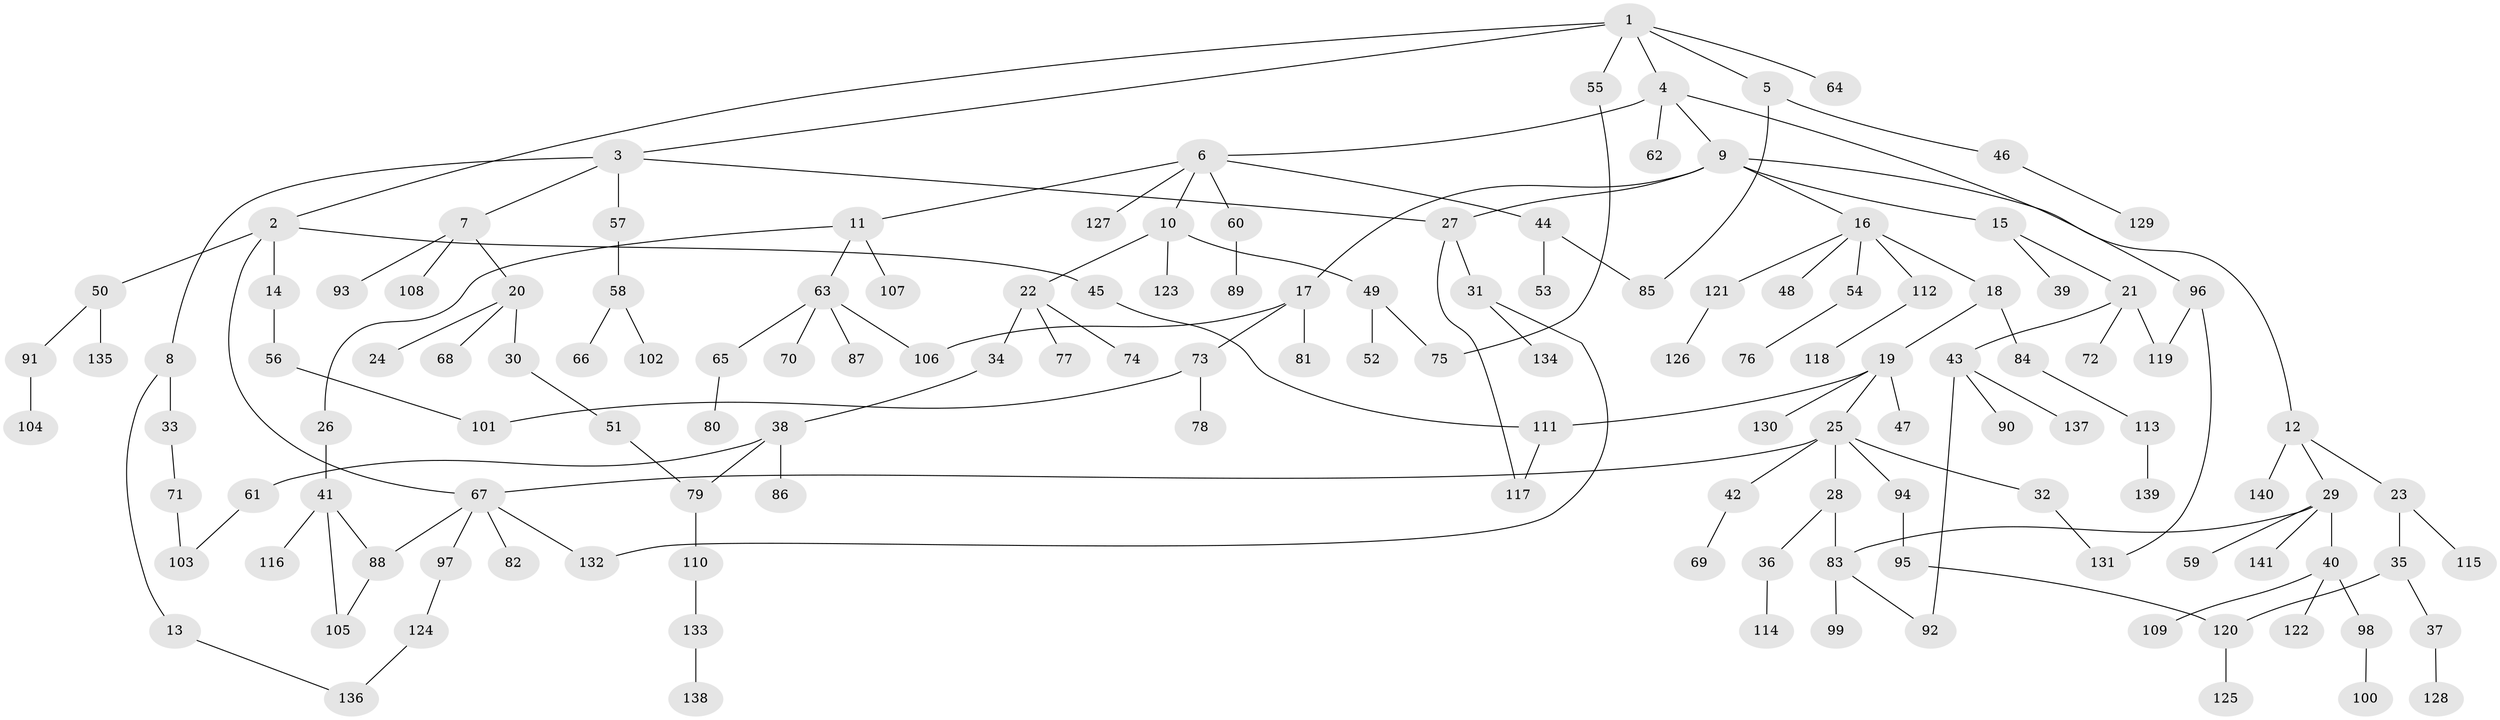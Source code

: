 // coarse degree distribution, {7: 0.019801980198019802, 5: 0.06930693069306931, 6: 0.06930693069306931, 3: 0.09900990099009901, 8: 0.009900990099009901, 2: 0.2376237623762376, 1: 0.46534653465346537, 4: 0.0297029702970297}
// Generated by graph-tools (version 1.1) at 2025/51/02/27/25 19:51:39]
// undirected, 141 vertices, 159 edges
graph export_dot {
graph [start="1"]
  node [color=gray90,style=filled];
  1;
  2;
  3;
  4;
  5;
  6;
  7;
  8;
  9;
  10;
  11;
  12;
  13;
  14;
  15;
  16;
  17;
  18;
  19;
  20;
  21;
  22;
  23;
  24;
  25;
  26;
  27;
  28;
  29;
  30;
  31;
  32;
  33;
  34;
  35;
  36;
  37;
  38;
  39;
  40;
  41;
  42;
  43;
  44;
  45;
  46;
  47;
  48;
  49;
  50;
  51;
  52;
  53;
  54;
  55;
  56;
  57;
  58;
  59;
  60;
  61;
  62;
  63;
  64;
  65;
  66;
  67;
  68;
  69;
  70;
  71;
  72;
  73;
  74;
  75;
  76;
  77;
  78;
  79;
  80;
  81;
  82;
  83;
  84;
  85;
  86;
  87;
  88;
  89;
  90;
  91;
  92;
  93;
  94;
  95;
  96;
  97;
  98;
  99;
  100;
  101;
  102;
  103;
  104;
  105;
  106;
  107;
  108;
  109;
  110;
  111;
  112;
  113;
  114;
  115;
  116;
  117;
  118;
  119;
  120;
  121;
  122;
  123;
  124;
  125;
  126;
  127;
  128;
  129;
  130;
  131;
  132;
  133;
  134;
  135;
  136;
  137;
  138;
  139;
  140;
  141;
  1 -- 2;
  1 -- 3;
  1 -- 4;
  1 -- 5;
  1 -- 55;
  1 -- 64;
  2 -- 14;
  2 -- 45;
  2 -- 50;
  2 -- 67;
  3 -- 7;
  3 -- 8;
  3 -- 57;
  3 -- 27;
  4 -- 6;
  4 -- 9;
  4 -- 62;
  4 -- 96;
  5 -- 46;
  5 -- 85;
  6 -- 10;
  6 -- 11;
  6 -- 44;
  6 -- 60;
  6 -- 127;
  7 -- 20;
  7 -- 93;
  7 -- 108;
  8 -- 13;
  8 -- 33;
  9 -- 12;
  9 -- 15;
  9 -- 16;
  9 -- 17;
  9 -- 27;
  10 -- 22;
  10 -- 49;
  10 -- 123;
  11 -- 26;
  11 -- 63;
  11 -- 107;
  12 -- 23;
  12 -- 29;
  12 -- 140;
  13 -- 136;
  14 -- 56;
  15 -- 21;
  15 -- 39;
  16 -- 18;
  16 -- 48;
  16 -- 54;
  16 -- 112;
  16 -- 121;
  17 -- 73;
  17 -- 81;
  17 -- 106;
  18 -- 19;
  18 -- 84;
  19 -- 25;
  19 -- 47;
  19 -- 130;
  19 -- 111;
  20 -- 24;
  20 -- 30;
  20 -- 68;
  21 -- 43;
  21 -- 72;
  21 -- 119;
  22 -- 34;
  22 -- 74;
  22 -- 77;
  23 -- 35;
  23 -- 115;
  25 -- 28;
  25 -- 32;
  25 -- 42;
  25 -- 94;
  25 -- 67;
  26 -- 41;
  27 -- 31;
  27 -- 117;
  28 -- 36;
  28 -- 83;
  29 -- 40;
  29 -- 59;
  29 -- 141;
  29 -- 83;
  30 -- 51;
  31 -- 132;
  31 -- 134;
  32 -- 131;
  33 -- 71;
  34 -- 38;
  35 -- 37;
  35 -- 120;
  36 -- 114;
  37 -- 128;
  38 -- 61;
  38 -- 86;
  38 -- 79;
  40 -- 98;
  40 -- 109;
  40 -- 122;
  41 -- 88;
  41 -- 116;
  41 -- 105;
  42 -- 69;
  43 -- 90;
  43 -- 92;
  43 -- 137;
  44 -- 53;
  44 -- 85;
  45 -- 111;
  46 -- 129;
  49 -- 52;
  49 -- 75;
  50 -- 91;
  50 -- 135;
  51 -- 79;
  54 -- 76;
  55 -- 75;
  56 -- 101;
  57 -- 58;
  58 -- 66;
  58 -- 102;
  60 -- 89;
  61 -- 103;
  63 -- 65;
  63 -- 70;
  63 -- 87;
  63 -- 106;
  65 -- 80;
  67 -- 82;
  67 -- 97;
  67 -- 88;
  67 -- 132;
  71 -- 103;
  73 -- 78;
  73 -- 101;
  79 -- 110;
  83 -- 99;
  83 -- 92;
  84 -- 113;
  88 -- 105;
  91 -- 104;
  94 -- 95;
  95 -- 120;
  96 -- 131;
  96 -- 119;
  97 -- 124;
  98 -- 100;
  110 -- 133;
  111 -- 117;
  112 -- 118;
  113 -- 139;
  120 -- 125;
  121 -- 126;
  124 -- 136;
  133 -- 138;
}
